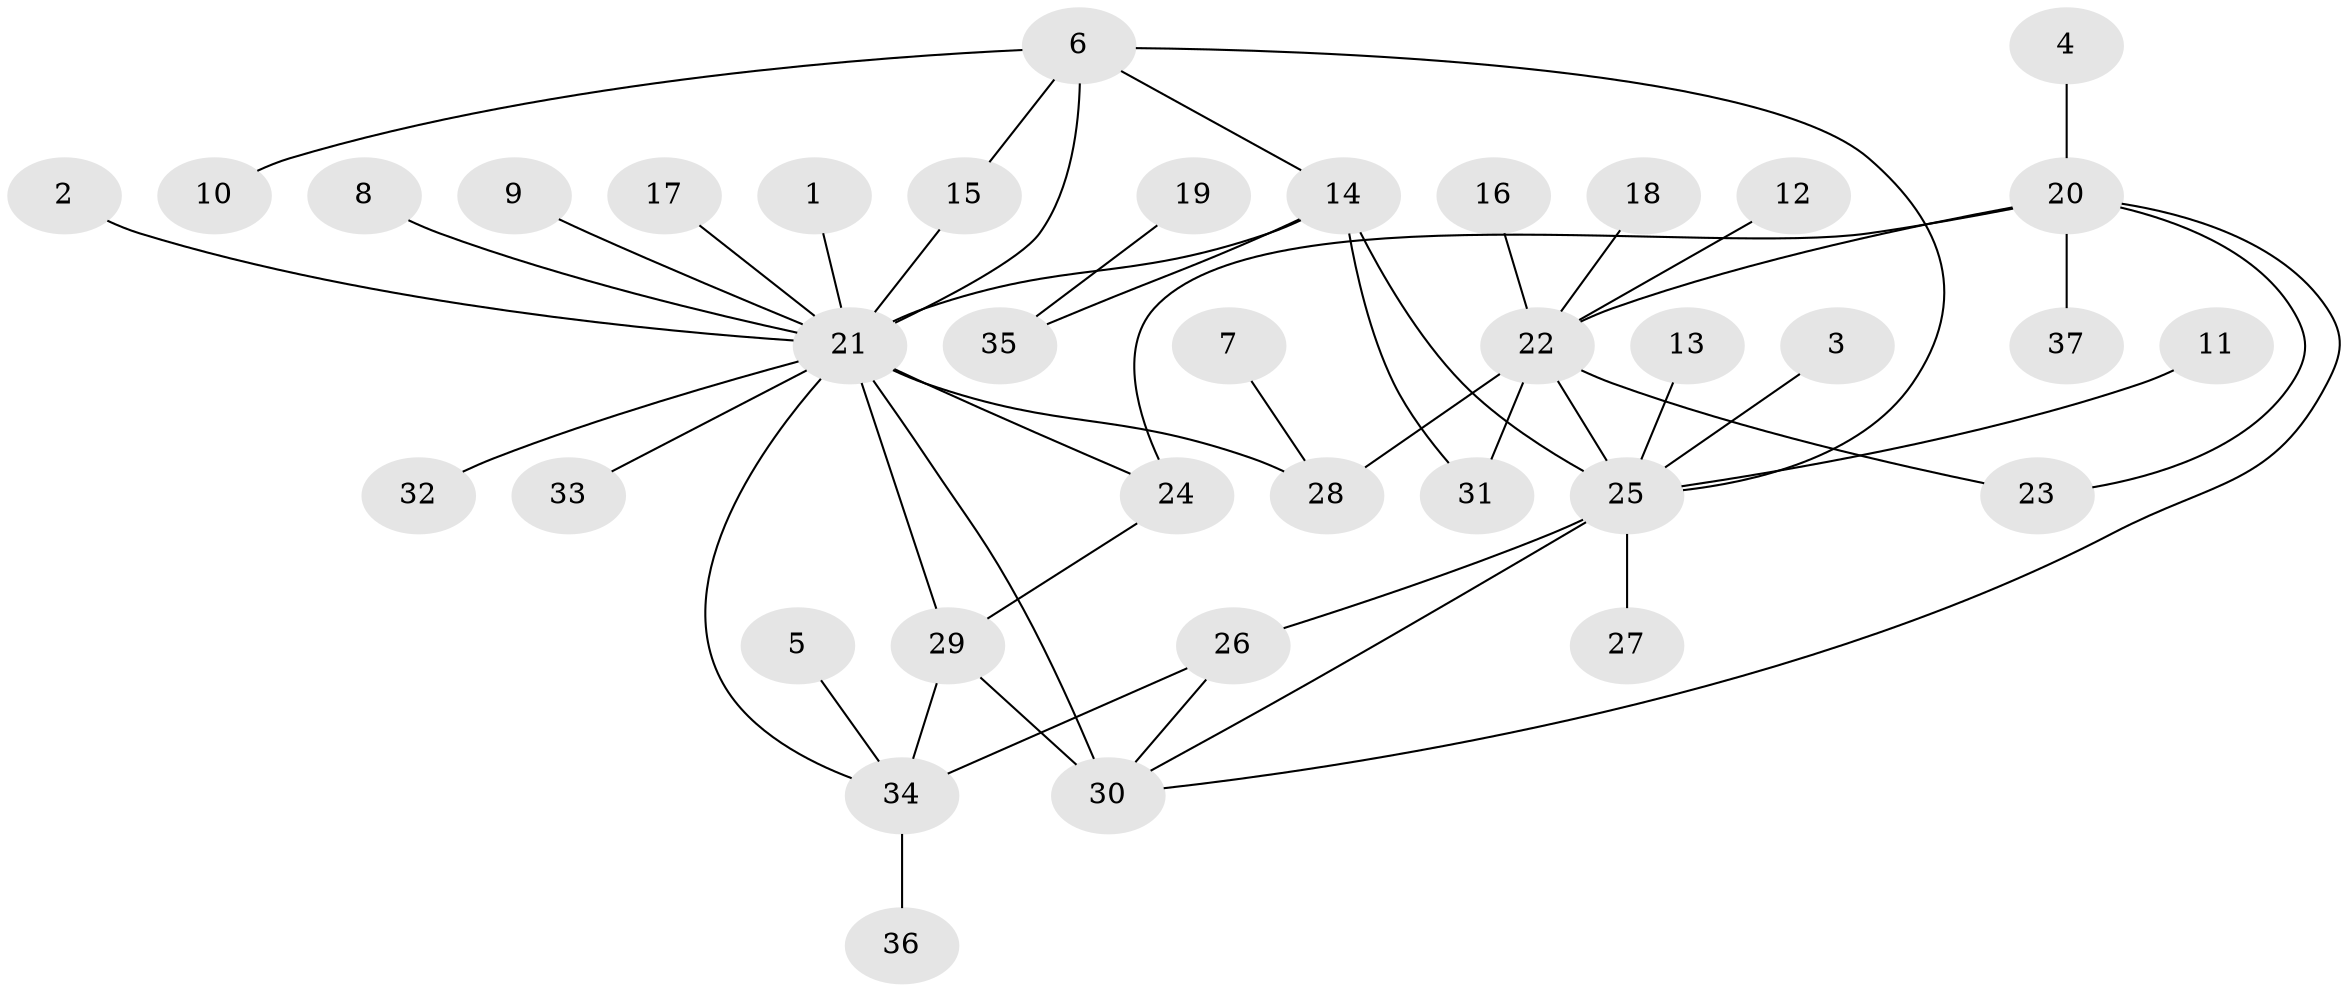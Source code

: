 // original degree distribution, {17: 0.013513513513513514, 6: 0.02702702702702703, 7: 0.05405405405405406, 2: 0.24324324324324326, 1: 0.5, 5: 0.013513513513513514, 3: 0.08108108108108109, 10: 0.013513513513513514, 9: 0.013513513513513514, 4: 0.04054054054054054}
// Generated by graph-tools (version 1.1) at 2025/49/03/09/25 03:49:54]
// undirected, 37 vertices, 50 edges
graph export_dot {
graph [start="1"]
  node [color=gray90,style=filled];
  1;
  2;
  3;
  4;
  5;
  6;
  7;
  8;
  9;
  10;
  11;
  12;
  13;
  14;
  15;
  16;
  17;
  18;
  19;
  20;
  21;
  22;
  23;
  24;
  25;
  26;
  27;
  28;
  29;
  30;
  31;
  32;
  33;
  34;
  35;
  36;
  37;
  1 -- 21 [weight=1.0];
  2 -- 21 [weight=1.0];
  3 -- 25 [weight=1.0];
  4 -- 20 [weight=1.0];
  5 -- 34 [weight=1.0];
  6 -- 10 [weight=1.0];
  6 -- 14 [weight=1.0];
  6 -- 15 [weight=1.0];
  6 -- 21 [weight=1.0];
  6 -- 25 [weight=1.0];
  7 -- 28 [weight=1.0];
  8 -- 21 [weight=1.0];
  9 -- 21 [weight=1.0];
  11 -- 25 [weight=1.0];
  12 -- 22 [weight=1.0];
  13 -- 25 [weight=1.0];
  14 -- 21 [weight=2.0];
  14 -- 25 [weight=1.0];
  14 -- 31 [weight=1.0];
  14 -- 35 [weight=1.0];
  15 -- 21 [weight=1.0];
  16 -- 22 [weight=1.0];
  17 -- 21 [weight=1.0];
  18 -- 22 [weight=1.0];
  19 -- 35 [weight=1.0];
  20 -- 22 [weight=1.0];
  20 -- 23 [weight=1.0];
  20 -- 24 [weight=1.0];
  20 -- 30 [weight=1.0];
  20 -- 37 [weight=1.0];
  21 -- 24 [weight=1.0];
  21 -- 28 [weight=1.0];
  21 -- 29 [weight=1.0];
  21 -- 30 [weight=2.0];
  21 -- 32 [weight=1.0];
  21 -- 33 [weight=1.0];
  21 -- 34 [weight=1.0];
  22 -- 23 [weight=1.0];
  22 -- 25 [weight=1.0];
  22 -- 28 [weight=1.0];
  22 -- 31 [weight=1.0];
  24 -- 29 [weight=1.0];
  25 -- 26 [weight=2.0];
  25 -- 27 [weight=1.0];
  25 -- 30 [weight=1.0];
  26 -- 30 [weight=1.0];
  26 -- 34 [weight=1.0];
  29 -- 30 [weight=1.0];
  29 -- 34 [weight=1.0];
  34 -- 36 [weight=1.0];
}
